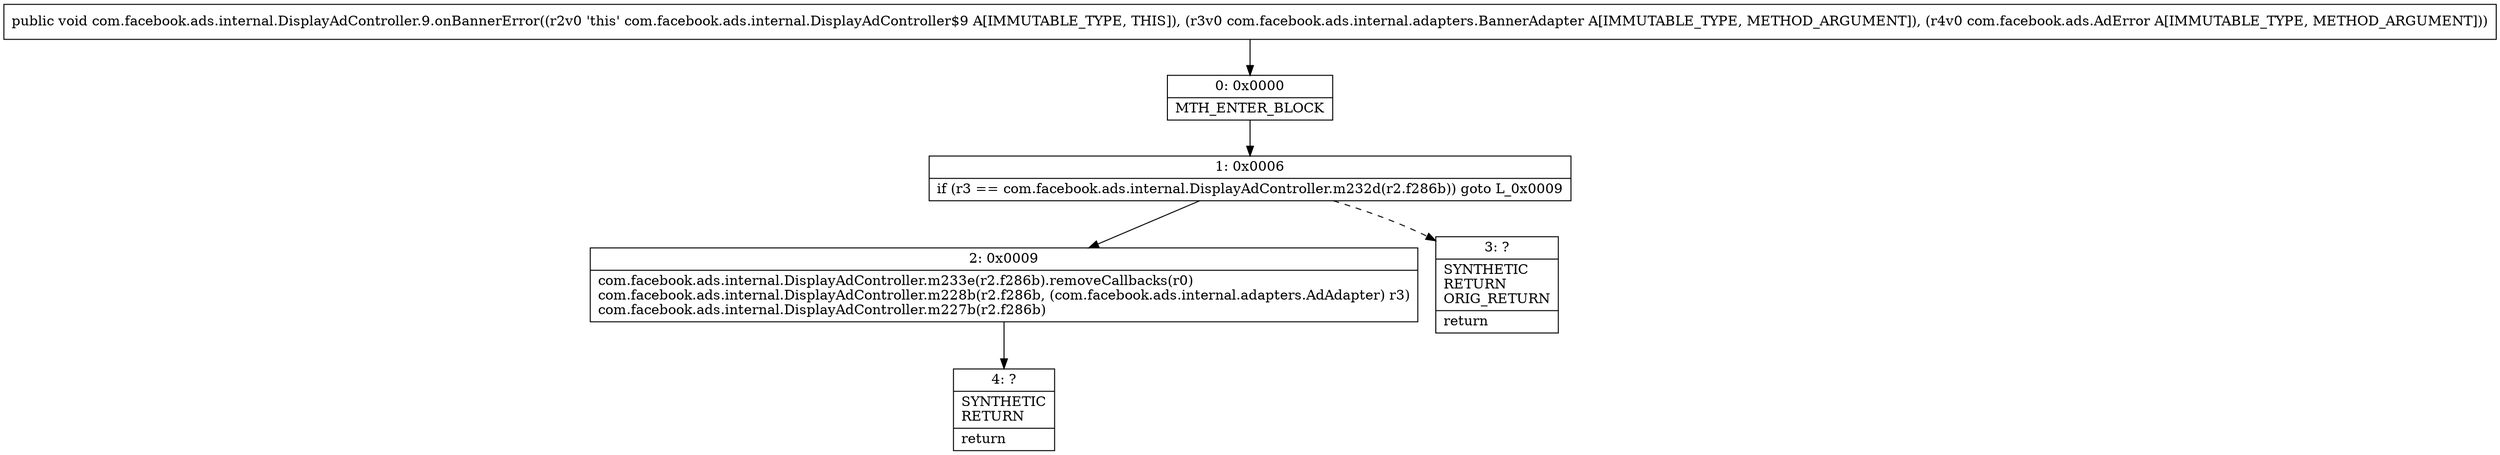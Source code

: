 digraph "CFG forcom.facebook.ads.internal.DisplayAdController.9.onBannerError(Lcom\/facebook\/ads\/internal\/adapters\/BannerAdapter;Lcom\/facebook\/ads\/AdError;)V" {
Node_0 [shape=record,label="{0\:\ 0x0000|MTH_ENTER_BLOCK\l}"];
Node_1 [shape=record,label="{1\:\ 0x0006|if (r3 == com.facebook.ads.internal.DisplayAdController.m232d(r2.f286b)) goto L_0x0009\l}"];
Node_2 [shape=record,label="{2\:\ 0x0009|com.facebook.ads.internal.DisplayAdController.m233e(r2.f286b).removeCallbacks(r0)\lcom.facebook.ads.internal.DisplayAdController.m228b(r2.f286b, (com.facebook.ads.internal.adapters.AdAdapter) r3)\lcom.facebook.ads.internal.DisplayAdController.m227b(r2.f286b)\l}"];
Node_3 [shape=record,label="{3\:\ ?|SYNTHETIC\lRETURN\lORIG_RETURN\l|return\l}"];
Node_4 [shape=record,label="{4\:\ ?|SYNTHETIC\lRETURN\l|return\l}"];
MethodNode[shape=record,label="{public void com.facebook.ads.internal.DisplayAdController.9.onBannerError((r2v0 'this' com.facebook.ads.internal.DisplayAdController$9 A[IMMUTABLE_TYPE, THIS]), (r3v0 com.facebook.ads.internal.adapters.BannerAdapter A[IMMUTABLE_TYPE, METHOD_ARGUMENT]), (r4v0 com.facebook.ads.AdError A[IMMUTABLE_TYPE, METHOD_ARGUMENT])) }"];
MethodNode -> Node_0;
Node_0 -> Node_1;
Node_1 -> Node_2;
Node_1 -> Node_3[style=dashed];
Node_2 -> Node_4;
}

